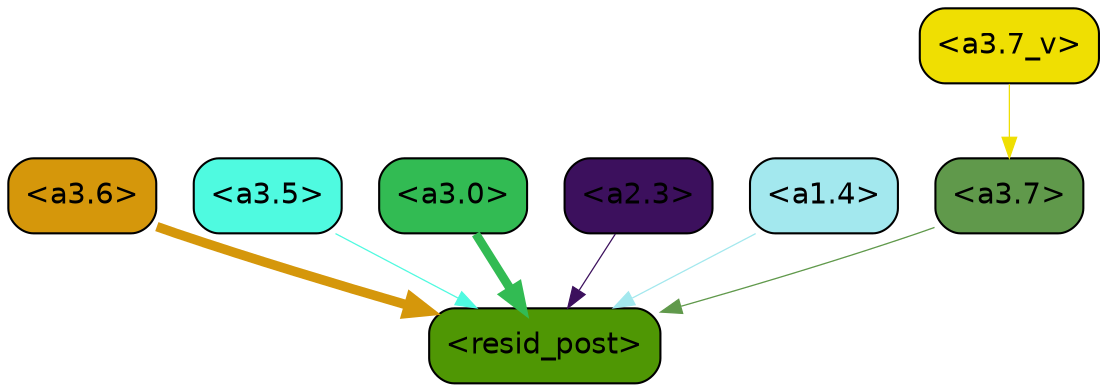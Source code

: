 strict digraph "" {
	graph [bgcolor=transparent,
		layout=dot,
		overlap=false,
		splines=true
	];
	"<a3.7>"	[color=black,
		fillcolor="#60994b",
		fontname=Helvetica,
		shape=box,
		style="filled, rounded"];
	"<resid_post>"	[color=black,
		fillcolor="#4f9704",
		fontname=Helvetica,
		shape=box,
		style="filled, rounded"];
	"<a3.7>" -> "<resid_post>"	[color="#60994b",
		penwidth=0.6239100098609924];
	"<a3.6>"	[color=black,
		fillcolor="#d5970b",
		fontname=Helvetica,
		shape=box,
		style="filled, rounded"];
	"<a3.6>" -> "<resid_post>"	[color="#d5970b",
		penwidth=4.569062113761902];
	"<a3.5>"	[color=black,
		fillcolor="#4ffae0",
		fontname=Helvetica,
		shape=box,
		style="filled, rounded"];
	"<a3.5>" -> "<resid_post>"	[color="#4ffae0",
		penwidth=0.6];
	"<a3.0>"	[color=black,
		fillcolor="#32bb53",
		fontname=Helvetica,
		shape=box,
		style="filled, rounded"];
	"<a3.0>" -> "<resid_post>"	[color="#32bb53",
		penwidth=4.283544182777405];
	"<a2.3>"	[color=black,
		fillcolor="#3c105d",
		fontname=Helvetica,
		shape=box,
		style="filled, rounded"];
	"<a2.3>" -> "<resid_post>"	[color="#3c105d",
		penwidth=0.6];
	"<a1.4>"	[color=black,
		fillcolor="#a3e8ee",
		fontname=Helvetica,
		shape=box,
		style="filled, rounded"];
	"<a1.4>" -> "<resid_post>"	[color="#a3e8ee",
		penwidth=0.6];
	"<a3.7_v>"	[color=black,
		fillcolor="#efdf02",
		fontname=Helvetica,
		shape=box,
		style="filled, rounded"];
	"<a3.7_v>" -> "<a3.7>"	[color="#efdf02",
		penwidth=0.6];
}
